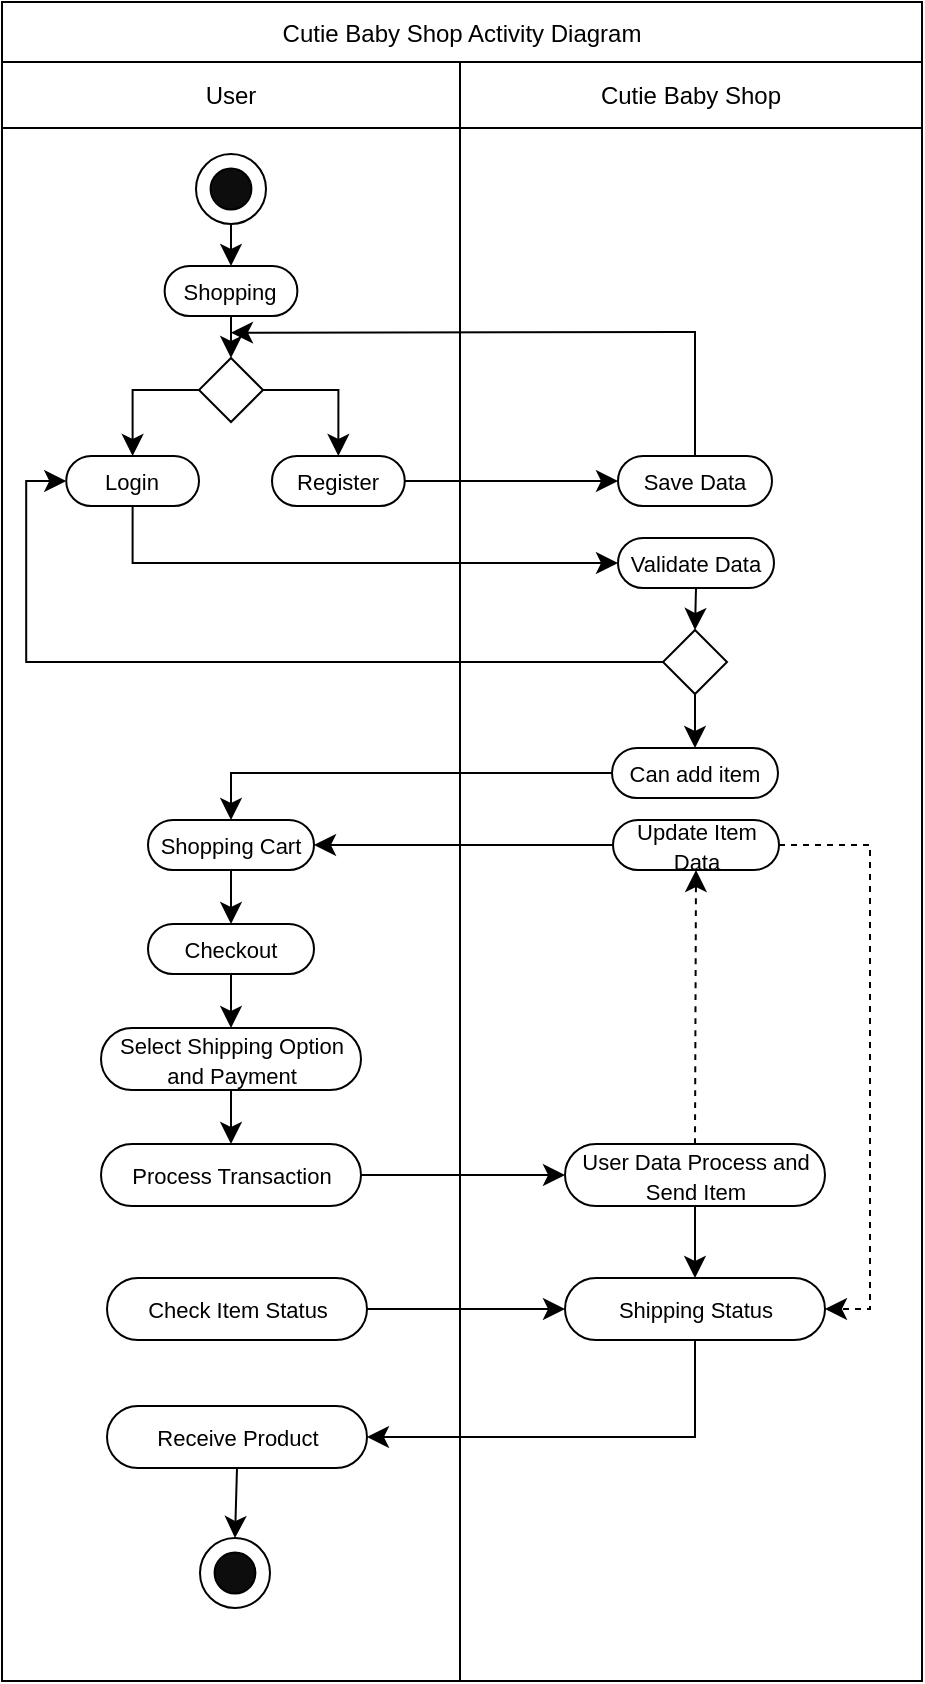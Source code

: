 <mxfile version="24.9.2">
  <diagram name="Page-1" id="0olTwBnBfeLR4Oe-Itnw">
    <mxGraphModel dx="2049" dy="726" grid="0" gridSize="10" guides="1" tooltips="1" connect="1" arrows="1" fold="1" page="0" pageScale="1" pageWidth="850" pageHeight="1100" math="0" shadow="0">
      <root>
        <mxCell id="0" />
        <mxCell id="1" parent="0" />
        <mxCell id="R_0R5g85-nZG9WoKgFVP-25" value="Cutie Baby Shop Activity Diagram" style="shape=table;startSize=30;container=1;collapsible=0;childLayout=tableLayout;" vertex="1" parent="1">
          <mxGeometry x="353" y="476" width="460" height="839.467" as="geometry" />
        </mxCell>
        <mxCell id="R_0R5g85-nZG9WoKgFVP-26" value="" style="shape=tableRow;horizontal=0;startSize=0;swimlaneHead=0;swimlaneBody=0;strokeColor=inherit;top=0;left=0;bottom=0;right=0;collapsible=0;dropTarget=0;fillColor=none;points=[[0,0.5],[1,0.5]];portConstraint=eastwest;" vertex="1" parent="R_0R5g85-nZG9WoKgFVP-25">
          <mxGeometry y="30" width="460" height="33" as="geometry" />
        </mxCell>
        <mxCell id="R_0R5g85-nZG9WoKgFVP-27" value="User" style="shape=partialRectangle;html=1;whiteSpace=wrap;connectable=0;strokeColor=inherit;overflow=hidden;fillColor=none;top=0;left=0;bottom=0;right=0;pointerEvents=1;" vertex="1" parent="R_0R5g85-nZG9WoKgFVP-26">
          <mxGeometry width="229" height="33" as="geometry">
            <mxRectangle width="229" height="33" as="alternateBounds" />
          </mxGeometry>
        </mxCell>
        <mxCell id="R_0R5g85-nZG9WoKgFVP-28" value="Cutie Baby Shop" style="shape=partialRectangle;html=1;whiteSpace=wrap;connectable=0;strokeColor=inherit;overflow=hidden;fillColor=none;top=0;left=0;bottom=0;right=0;pointerEvents=1;" vertex="1" parent="R_0R5g85-nZG9WoKgFVP-26">
          <mxGeometry x="229" width="231" height="33" as="geometry">
            <mxRectangle width="231" height="33" as="alternateBounds" />
          </mxGeometry>
        </mxCell>
        <mxCell id="R_0R5g85-nZG9WoKgFVP-40" style="shape=tableRow;horizontal=0;startSize=0;swimlaneHead=0;swimlaneBody=0;strokeColor=inherit;top=0;left=0;bottom=0;right=0;collapsible=0;dropTarget=0;fillColor=none;points=[[0,0.5],[1,0.5]];portConstraint=eastwest;" vertex="1" parent="R_0R5g85-nZG9WoKgFVP-25">
          <mxGeometry y="63" width="460" height="776" as="geometry" />
        </mxCell>
        <mxCell id="R_0R5g85-nZG9WoKgFVP-41" style="shape=partialRectangle;html=1;whiteSpace=wrap;connectable=0;strokeColor=inherit;overflow=hidden;fillColor=none;top=0;left=0;bottom=0;right=0;pointerEvents=1;" vertex="1" parent="R_0R5g85-nZG9WoKgFVP-40">
          <mxGeometry width="229" height="776" as="geometry">
            <mxRectangle width="229" height="776" as="alternateBounds" />
          </mxGeometry>
        </mxCell>
        <mxCell id="R_0R5g85-nZG9WoKgFVP-42" style="shape=partialRectangle;html=1;whiteSpace=wrap;connectable=0;strokeColor=inherit;overflow=hidden;fillColor=none;top=0;left=0;bottom=0;right=0;pointerEvents=1;" vertex="1" parent="R_0R5g85-nZG9WoKgFVP-40">
          <mxGeometry x="229" width="231" height="776" as="geometry">
            <mxRectangle width="231" height="776" as="alternateBounds" />
          </mxGeometry>
        </mxCell>
        <mxCell id="R_0R5g85-nZG9WoKgFVP-55" style="edgeStyle=none;curved=1;rounded=0;orthogonalLoop=1;jettySize=auto;html=1;exitX=0.5;exitY=1;exitDx=0;exitDy=0;entryX=0.5;entryY=0;entryDx=0;entryDy=0;fontSize=12;startSize=8;endSize=8;" edge="1" parent="1" source="R_0R5g85-nZG9WoKgFVP-46" target="R_0R5g85-nZG9WoKgFVP-54">
          <mxGeometry relative="1" as="geometry" />
        </mxCell>
        <mxCell id="R_0R5g85-nZG9WoKgFVP-46" value="&lt;font style=&quot;font-size: 11px;&quot;&gt;Shopping&lt;/font&gt;" style="rounded=1;whiteSpace=wrap;html=1;arcSize=50;" vertex="1" parent="1">
          <mxGeometry x="434.31" y="608" width="66.38" height="25" as="geometry" />
        </mxCell>
        <mxCell id="R_0R5g85-nZG9WoKgFVP-49" value="" style="group" vertex="1" connectable="0" parent="1">
          <mxGeometry x="450" y="552" width="35" height="35" as="geometry" />
        </mxCell>
        <mxCell id="R_0R5g85-nZG9WoKgFVP-47" value="" style="ellipse;whiteSpace=wrap;html=1;aspect=fixed;" vertex="1" parent="R_0R5g85-nZG9WoKgFVP-49">
          <mxGeometry width="35" height="35" as="geometry" />
        </mxCell>
        <mxCell id="R_0R5g85-nZG9WoKgFVP-48" value="" style="ellipse;whiteSpace=wrap;html=1;aspect=fixed;fillColor=#0D0D0D;" vertex="1" parent="R_0R5g85-nZG9WoKgFVP-49">
          <mxGeometry x="7.292" y="7.292" width="20.417" height="20.417" as="geometry" />
        </mxCell>
        <mxCell id="R_0R5g85-nZG9WoKgFVP-50" style="edgeStyle=none;curved=1;rounded=0;orthogonalLoop=1;jettySize=auto;html=1;exitX=0.5;exitY=1;exitDx=0;exitDy=0;entryX=0.5;entryY=0;entryDx=0;entryDy=0;fontSize=12;startSize=8;endSize=8;" edge="1" parent="1" source="R_0R5g85-nZG9WoKgFVP-47" target="R_0R5g85-nZG9WoKgFVP-46">
          <mxGeometry relative="1" as="geometry" />
        </mxCell>
        <mxCell id="R_0R5g85-nZG9WoKgFVP-67" style="edgeStyle=orthogonalEdgeStyle;rounded=0;orthogonalLoop=1;jettySize=auto;html=1;exitX=0;exitY=0.5;exitDx=0;exitDy=0;entryX=0.5;entryY=0;entryDx=0;entryDy=0;fontSize=12;startSize=8;endSize=8;" edge="1" parent="1" source="R_0R5g85-nZG9WoKgFVP-51" target="R_0R5g85-nZG9WoKgFVP-64">
          <mxGeometry relative="1" as="geometry" />
        </mxCell>
        <mxCell id="R_0R5g85-nZG9WoKgFVP-51" value="&lt;span style=&quot;font-size: 11px;&quot;&gt;Can add item&lt;/span&gt;" style="rounded=1;whiteSpace=wrap;html=1;arcSize=50;" vertex="1" parent="1">
          <mxGeometry x="658" y="849" width="83" height="25" as="geometry" />
        </mxCell>
        <mxCell id="R_0R5g85-nZG9WoKgFVP-60" style="edgeStyle=none;curved=1;rounded=0;orthogonalLoop=1;jettySize=auto;html=1;exitX=1;exitY=0.5;exitDx=0;exitDy=0;entryX=0;entryY=0.5;entryDx=0;entryDy=0;fontSize=12;startSize=8;endSize=8;" edge="1" parent="1" source="R_0R5g85-nZG9WoKgFVP-52" target="R_0R5g85-nZG9WoKgFVP-59">
          <mxGeometry relative="1" as="geometry" />
        </mxCell>
        <mxCell id="R_0R5g85-nZG9WoKgFVP-52" value="&lt;span style=&quot;font-size: 11px;&quot;&gt;Register&lt;/span&gt;" style="rounded=1;whiteSpace=wrap;html=1;arcSize=50;" vertex="1" parent="1">
          <mxGeometry x="488" y="703" width="66.38" height="25" as="geometry" />
        </mxCell>
        <mxCell id="R_0R5g85-nZG9WoKgFVP-62" style="edgeStyle=orthogonalEdgeStyle;rounded=0;orthogonalLoop=1;jettySize=auto;html=1;exitX=0.5;exitY=1;exitDx=0;exitDy=0;entryX=0;entryY=0.5;entryDx=0;entryDy=0;fontSize=12;startSize=8;endSize=8;" edge="1" parent="1" source="R_0R5g85-nZG9WoKgFVP-53" target="R_0R5g85-nZG9WoKgFVP-58">
          <mxGeometry relative="1" as="geometry" />
        </mxCell>
        <mxCell id="R_0R5g85-nZG9WoKgFVP-53" value="&lt;span style=&quot;font-size: 11px;&quot;&gt;Login&lt;/span&gt;" style="rounded=1;whiteSpace=wrap;html=1;arcSize=50;" vertex="1" parent="1">
          <mxGeometry x="385.12" y="703" width="66.38" height="25" as="geometry" />
        </mxCell>
        <mxCell id="R_0R5g85-nZG9WoKgFVP-56" style="edgeStyle=orthogonalEdgeStyle;rounded=0;orthogonalLoop=1;jettySize=auto;html=1;exitX=1;exitY=0.5;exitDx=0;exitDy=0;entryX=0.5;entryY=0;entryDx=0;entryDy=0;fontSize=12;startSize=8;endSize=8;" edge="1" parent="1" source="R_0R5g85-nZG9WoKgFVP-54" target="R_0R5g85-nZG9WoKgFVP-52">
          <mxGeometry relative="1" as="geometry" />
        </mxCell>
        <mxCell id="R_0R5g85-nZG9WoKgFVP-57" style="edgeStyle=orthogonalEdgeStyle;rounded=0;orthogonalLoop=1;jettySize=auto;html=1;exitX=0;exitY=0.5;exitDx=0;exitDy=0;entryX=0.5;entryY=0;entryDx=0;entryDy=0;fontSize=12;startSize=8;endSize=8;" edge="1" parent="1" source="R_0R5g85-nZG9WoKgFVP-54" target="R_0R5g85-nZG9WoKgFVP-53">
          <mxGeometry relative="1" as="geometry" />
        </mxCell>
        <mxCell id="R_0R5g85-nZG9WoKgFVP-54" value="" style="rhombus;whiteSpace=wrap;html=1;" vertex="1" parent="1">
          <mxGeometry x="451.5" y="654" width="32" height="32" as="geometry" />
        </mxCell>
        <mxCell id="R_0R5g85-nZG9WoKgFVP-97" style="edgeStyle=none;curved=1;rounded=0;orthogonalLoop=1;jettySize=auto;html=1;exitX=0.5;exitY=1;exitDx=0;exitDy=0;entryX=0.5;entryY=0;entryDx=0;entryDy=0;fontSize=12;startSize=8;endSize=8;" edge="1" parent="1" source="R_0R5g85-nZG9WoKgFVP-58" target="R_0R5g85-nZG9WoKgFVP-95">
          <mxGeometry relative="1" as="geometry" />
        </mxCell>
        <mxCell id="R_0R5g85-nZG9WoKgFVP-58" value="&lt;span style=&quot;font-size: 11px;&quot;&gt;Validate Data&lt;/span&gt;" style="rounded=1;whiteSpace=wrap;html=1;arcSize=50;" vertex="1" parent="1">
          <mxGeometry x="661" y="744" width="78" height="25" as="geometry" />
        </mxCell>
        <mxCell id="R_0R5g85-nZG9WoKgFVP-61" style="edgeStyle=orthogonalEdgeStyle;rounded=0;orthogonalLoop=1;jettySize=auto;html=1;exitX=0.5;exitY=0;exitDx=0;exitDy=0;fontSize=12;startSize=8;endSize=8;" edge="1" parent="1" source="R_0R5g85-nZG9WoKgFVP-59">
          <mxGeometry relative="1" as="geometry">
            <mxPoint x="467.5" y="641.333" as="targetPoint" />
            <Array as="points">
              <mxPoint x="694" y="641" />
              <mxPoint x="504" y="641" />
            </Array>
          </mxGeometry>
        </mxCell>
        <mxCell id="R_0R5g85-nZG9WoKgFVP-59" value="&lt;span style=&quot;font-size: 11px;&quot;&gt;Save Data&lt;/span&gt;" style="rounded=1;whiteSpace=wrap;html=1;arcSize=50;" vertex="1" parent="1">
          <mxGeometry x="661" y="703" width="77" height="25" as="geometry" />
        </mxCell>
        <mxCell id="R_0R5g85-nZG9WoKgFVP-71" style="edgeStyle=none;curved=1;rounded=0;orthogonalLoop=1;jettySize=auto;html=1;exitX=0.5;exitY=1;exitDx=0;exitDy=0;entryX=0.5;entryY=0;entryDx=0;entryDy=0;fontSize=12;startSize=8;endSize=8;" edge="1" parent="1" source="R_0R5g85-nZG9WoKgFVP-64" target="R_0R5g85-nZG9WoKgFVP-70">
          <mxGeometry relative="1" as="geometry" />
        </mxCell>
        <mxCell id="R_0R5g85-nZG9WoKgFVP-64" value="&lt;span style=&quot;font-size: 11px;&quot;&gt;Shopping Cart&lt;/span&gt;" style="rounded=1;whiteSpace=wrap;html=1;arcSize=50;" vertex="1" parent="1">
          <mxGeometry x="426" y="885" width="83" height="25" as="geometry" />
        </mxCell>
        <mxCell id="R_0R5g85-nZG9WoKgFVP-69" style="edgeStyle=none;curved=1;rounded=0;orthogonalLoop=1;jettySize=auto;html=1;exitX=0;exitY=0.5;exitDx=0;exitDy=0;entryX=1;entryY=0.5;entryDx=0;entryDy=0;fontSize=12;startSize=8;endSize=8;" edge="1" parent="1" source="R_0R5g85-nZG9WoKgFVP-68" target="R_0R5g85-nZG9WoKgFVP-64">
          <mxGeometry relative="1" as="geometry" />
        </mxCell>
        <mxCell id="R_0R5g85-nZG9WoKgFVP-84" style="edgeStyle=orthogonalEdgeStyle;rounded=0;orthogonalLoop=1;jettySize=auto;html=1;exitX=1;exitY=0.5;exitDx=0;exitDy=0;entryX=1;entryY=0.5;entryDx=0;entryDy=0;fontSize=12;startSize=8;endSize=8;dashed=1;" edge="1" parent="1" source="R_0R5g85-nZG9WoKgFVP-68" target="R_0R5g85-nZG9WoKgFVP-80">
          <mxGeometry relative="1" as="geometry">
            <Array as="points">
              <mxPoint x="787" y="898" />
              <mxPoint x="787" y="1130" />
            </Array>
          </mxGeometry>
        </mxCell>
        <mxCell id="R_0R5g85-nZG9WoKgFVP-68" value="&lt;span style=&quot;font-size: 11px;&quot;&gt;Update Item Data&lt;/span&gt;" style="rounded=1;whiteSpace=wrap;html=1;arcSize=50;" vertex="1" parent="1">
          <mxGeometry x="658.5" y="885" width="83" height="25" as="geometry" />
        </mxCell>
        <mxCell id="R_0R5g85-nZG9WoKgFVP-74" style="edgeStyle=none;curved=1;rounded=0;orthogonalLoop=1;jettySize=auto;html=1;exitX=0.5;exitY=1;exitDx=0;exitDy=0;entryX=0.5;entryY=0;entryDx=0;entryDy=0;fontSize=12;startSize=8;endSize=8;" edge="1" parent="1" source="R_0R5g85-nZG9WoKgFVP-70" target="R_0R5g85-nZG9WoKgFVP-72">
          <mxGeometry relative="1" as="geometry" />
        </mxCell>
        <mxCell id="R_0R5g85-nZG9WoKgFVP-70" value="&lt;span style=&quot;font-size: 11px;&quot;&gt;Checkout&lt;/span&gt;" style="rounded=1;whiteSpace=wrap;html=1;arcSize=50;" vertex="1" parent="1">
          <mxGeometry x="426" y="937" width="83" height="25" as="geometry" />
        </mxCell>
        <mxCell id="R_0R5g85-nZG9WoKgFVP-76" style="edgeStyle=none;curved=1;rounded=0;orthogonalLoop=1;jettySize=auto;html=1;exitX=0.5;exitY=1;exitDx=0;exitDy=0;entryX=0.5;entryY=0;entryDx=0;entryDy=0;fontSize=12;startSize=8;endSize=8;" edge="1" parent="1" source="R_0R5g85-nZG9WoKgFVP-72" target="R_0R5g85-nZG9WoKgFVP-75">
          <mxGeometry relative="1" as="geometry" />
        </mxCell>
        <mxCell id="R_0R5g85-nZG9WoKgFVP-72" value="&lt;span style=&quot;font-size: 11px;&quot;&gt;Select Shipping Option and Payment&lt;/span&gt;" style="rounded=1;whiteSpace=wrap;html=1;arcSize=50;" vertex="1" parent="1">
          <mxGeometry x="402.5" y="989" width="130" height="31" as="geometry" />
        </mxCell>
        <mxCell id="R_0R5g85-nZG9WoKgFVP-78" style="edgeStyle=none;curved=1;rounded=0;orthogonalLoop=1;jettySize=auto;html=1;exitX=1;exitY=0.5;exitDx=0;exitDy=0;entryX=0;entryY=0.5;entryDx=0;entryDy=0;fontSize=12;startSize=8;endSize=8;" edge="1" parent="1" source="R_0R5g85-nZG9WoKgFVP-75" target="R_0R5g85-nZG9WoKgFVP-77">
          <mxGeometry relative="1" as="geometry" />
        </mxCell>
        <mxCell id="R_0R5g85-nZG9WoKgFVP-75" value="&lt;span style=&quot;font-size: 11px;&quot;&gt;Process Transaction&lt;/span&gt;" style="rounded=1;whiteSpace=wrap;html=1;arcSize=50;" vertex="1" parent="1">
          <mxGeometry x="402.5" y="1047" width="130" height="31" as="geometry" />
        </mxCell>
        <mxCell id="R_0R5g85-nZG9WoKgFVP-83" style="edgeStyle=none;curved=1;rounded=0;orthogonalLoop=1;jettySize=auto;html=1;exitX=0.5;exitY=1;exitDx=0;exitDy=0;entryX=0.5;entryY=0;entryDx=0;entryDy=0;fontSize=12;startSize=8;endSize=8;" edge="1" parent="1" source="R_0R5g85-nZG9WoKgFVP-77" target="R_0R5g85-nZG9WoKgFVP-80">
          <mxGeometry relative="1" as="geometry" />
        </mxCell>
        <mxCell id="R_0R5g85-nZG9WoKgFVP-94" style="edgeStyle=none;curved=1;rounded=0;orthogonalLoop=1;jettySize=auto;html=1;exitX=0.5;exitY=0;exitDx=0;exitDy=0;entryX=0.5;entryY=1;entryDx=0;entryDy=0;fontSize=12;startSize=8;endSize=8;dashed=1;" edge="1" parent="1" source="R_0R5g85-nZG9WoKgFVP-77" target="R_0R5g85-nZG9WoKgFVP-68">
          <mxGeometry relative="1" as="geometry" />
        </mxCell>
        <mxCell id="R_0R5g85-nZG9WoKgFVP-77" value="&lt;span style=&quot;font-size: 11px;&quot;&gt;User Data Process and Send Item&lt;/span&gt;" style="rounded=1;whiteSpace=wrap;html=1;arcSize=50;" vertex="1" parent="1">
          <mxGeometry x="634.5" y="1047" width="130" height="31" as="geometry" />
        </mxCell>
        <mxCell id="R_0R5g85-nZG9WoKgFVP-86" style="edgeStyle=orthogonalEdgeStyle;rounded=0;orthogonalLoop=1;jettySize=auto;html=1;exitX=0.5;exitY=1;exitDx=0;exitDy=0;entryX=1;entryY=0.5;entryDx=0;entryDy=0;fontSize=12;startSize=8;endSize=8;" edge="1" parent="1" source="R_0R5g85-nZG9WoKgFVP-80" target="R_0R5g85-nZG9WoKgFVP-85">
          <mxGeometry relative="1" as="geometry" />
        </mxCell>
        <mxCell id="R_0R5g85-nZG9WoKgFVP-80" value="&lt;span style=&quot;font-size: 11px;&quot;&gt;Shipping Status&lt;/span&gt;" style="rounded=1;whiteSpace=wrap;html=1;arcSize=50;" vertex="1" parent="1">
          <mxGeometry x="634.5" y="1114" width="130" height="31" as="geometry" />
        </mxCell>
        <mxCell id="R_0R5g85-nZG9WoKgFVP-82" style="edgeStyle=none;curved=1;rounded=0;orthogonalLoop=1;jettySize=auto;html=1;exitX=1;exitY=0.5;exitDx=0;exitDy=0;entryX=0;entryY=0.5;entryDx=0;entryDy=0;fontSize=12;startSize=8;endSize=8;" edge="1" parent="1" source="R_0R5g85-nZG9WoKgFVP-81" target="R_0R5g85-nZG9WoKgFVP-80">
          <mxGeometry relative="1" as="geometry" />
        </mxCell>
        <mxCell id="R_0R5g85-nZG9WoKgFVP-81" value="&lt;span style=&quot;font-size: 11px;&quot;&gt;Check Item Status&lt;/span&gt;" style="rounded=1;whiteSpace=wrap;html=1;arcSize=50;" vertex="1" parent="1">
          <mxGeometry x="405.5" y="1114" width="130" height="31" as="geometry" />
        </mxCell>
        <mxCell id="R_0R5g85-nZG9WoKgFVP-91" style="edgeStyle=none;curved=1;rounded=0;orthogonalLoop=1;jettySize=auto;html=1;exitX=0.5;exitY=1;exitDx=0;exitDy=0;entryX=0.5;entryY=0;entryDx=0;entryDy=0;fontSize=12;startSize=8;endSize=8;" edge="1" parent="1" source="R_0R5g85-nZG9WoKgFVP-85" target="R_0R5g85-nZG9WoKgFVP-88">
          <mxGeometry relative="1" as="geometry" />
        </mxCell>
        <mxCell id="R_0R5g85-nZG9WoKgFVP-85" value="&lt;span style=&quot;font-size: 11px;&quot;&gt;Receive Product&lt;/span&gt;" style="rounded=1;whiteSpace=wrap;html=1;arcSize=50;" vertex="1" parent="1">
          <mxGeometry x="405.5" y="1178" width="130" height="31" as="geometry" />
        </mxCell>
        <mxCell id="R_0R5g85-nZG9WoKgFVP-87" value="" style="group" vertex="1" connectable="0" parent="1">
          <mxGeometry x="452" y="1244" width="35" height="35" as="geometry" />
        </mxCell>
        <mxCell id="R_0R5g85-nZG9WoKgFVP-88" value="" style="ellipse;whiteSpace=wrap;html=1;aspect=fixed;" vertex="1" parent="R_0R5g85-nZG9WoKgFVP-87">
          <mxGeometry width="35" height="35" as="geometry" />
        </mxCell>
        <mxCell id="R_0R5g85-nZG9WoKgFVP-89" value="" style="ellipse;whiteSpace=wrap;html=1;aspect=fixed;fillColor=#0D0D0D;" vertex="1" parent="R_0R5g85-nZG9WoKgFVP-87">
          <mxGeometry x="7.292" y="7.292" width="20.417" height="20.417" as="geometry" />
        </mxCell>
        <mxCell id="R_0R5g85-nZG9WoKgFVP-98" style="edgeStyle=none;curved=1;rounded=0;orthogonalLoop=1;jettySize=auto;html=1;exitX=0.5;exitY=1;exitDx=0;exitDy=0;entryX=0.5;entryY=0;entryDx=0;entryDy=0;fontSize=12;startSize=8;endSize=8;" edge="1" parent="1" source="R_0R5g85-nZG9WoKgFVP-95" target="R_0R5g85-nZG9WoKgFVP-51">
          <mxGeometry relative="1" as="geometry" />
        </mxCell>
        <mxCell id="R_0R5g85-nZG9WoKgFVP-99" style="edgeStyle=orthogonalEdgeStyle;rounded=0;orthogonalLoop=1;jettySize=auto;html=1;exitX=0;exitY=0.5;exitDx=0;exitDy=0;entryX=0;entryY=0.5;entryDx=0;entryDy=0;fontSize=12;startSize=8;endSize=8;" edge="1" parent="1" source="R_0R5g85-nZG9WoKgFVP-95" target="R_0R5g85-nZG9WoKgFVP-53">
          <mxGeometry relative="1" as="geometry" />
        </mxCell>
        <mxCell id="R_0R5g85-nZG9WoKgFVP-95" value="" style="rhombus;whiteSpace=wrap;html=1;" vertex="1" parent="1">
          <mxGeometry x="683.5" y="790" width="32" height="32" as="geometry" />
        </mxCell>
      </root>
    </mxGraphModel>
  </diagram>
</mxfile>
